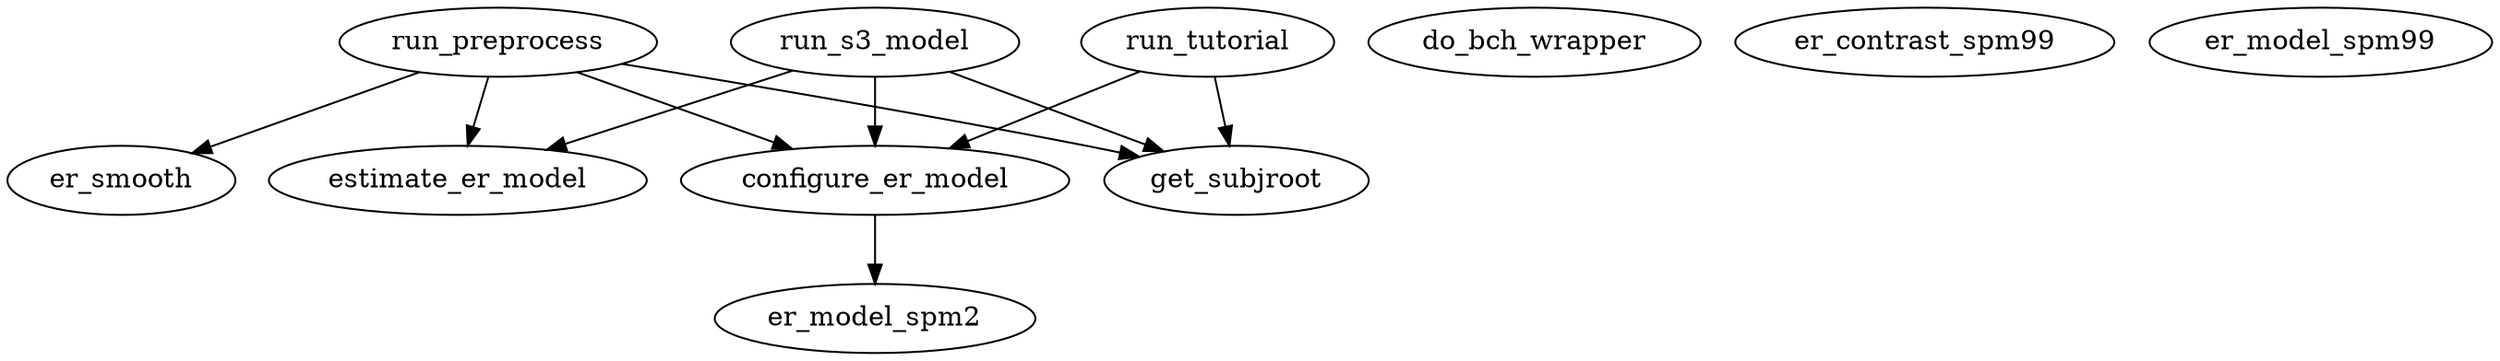 /* Created by mdot for Matlab */
digraph m2html {
  configure_er_model -> er_model_spm2;
  run_preprocess -> configure_er_model;
  run_preprocess -> er_smooth;
  run_preprocess -> estimate_er_model;
  run_preprocess -> get_subjroot;
  run_s3_model -> configure_er_model;
  run_s3_model -> estimate_er_model;
  run_s3_model -> get_subjroot;
  run_tutorial -> configure_er_model;
  run_tutorial -> get_subjroot;

  configure_er_model [URL="configure_er_model.html"];
  do_bch_wrapper [URL="do_bch_wrapper.html"];
  er_contrast_spm99 [URL="er_contrast_spm99.html"];
  er_model_spm2 [URL="er_model_spm2.html"];
  er_model_spm99 [URL="er_model_spm99.html"];
  er_smooth [URL="er_smooth.html"];
  estimate_er_model [URL="estimate_er_model.html"];
  get_subjroot [URL="get_subjroot.html"];
  run_preprocess [URL="run_preprocess.html"];
  run_s3_model [URL="run_s3_model.html"];
  run_tutorial [URL="run_tutorial.html"];
}